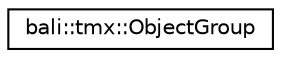 digraph "Graphical Class Hierarchy"
{
  edge [fontname="Helvetica",fontsize="10",labelfontname="Helvetica",labelfontsize="10"];
  node [fontname="Helvetica",fontsize="10",shape=record];
  rankdir="LR";
  Node1 [label="bali::tmx::ObjectGroup",height=0.2,width=0.4,color="black", fillcolor="white", style="filled",URL="$classbali_1_1tmx_1_1_object_group.html"];
}
